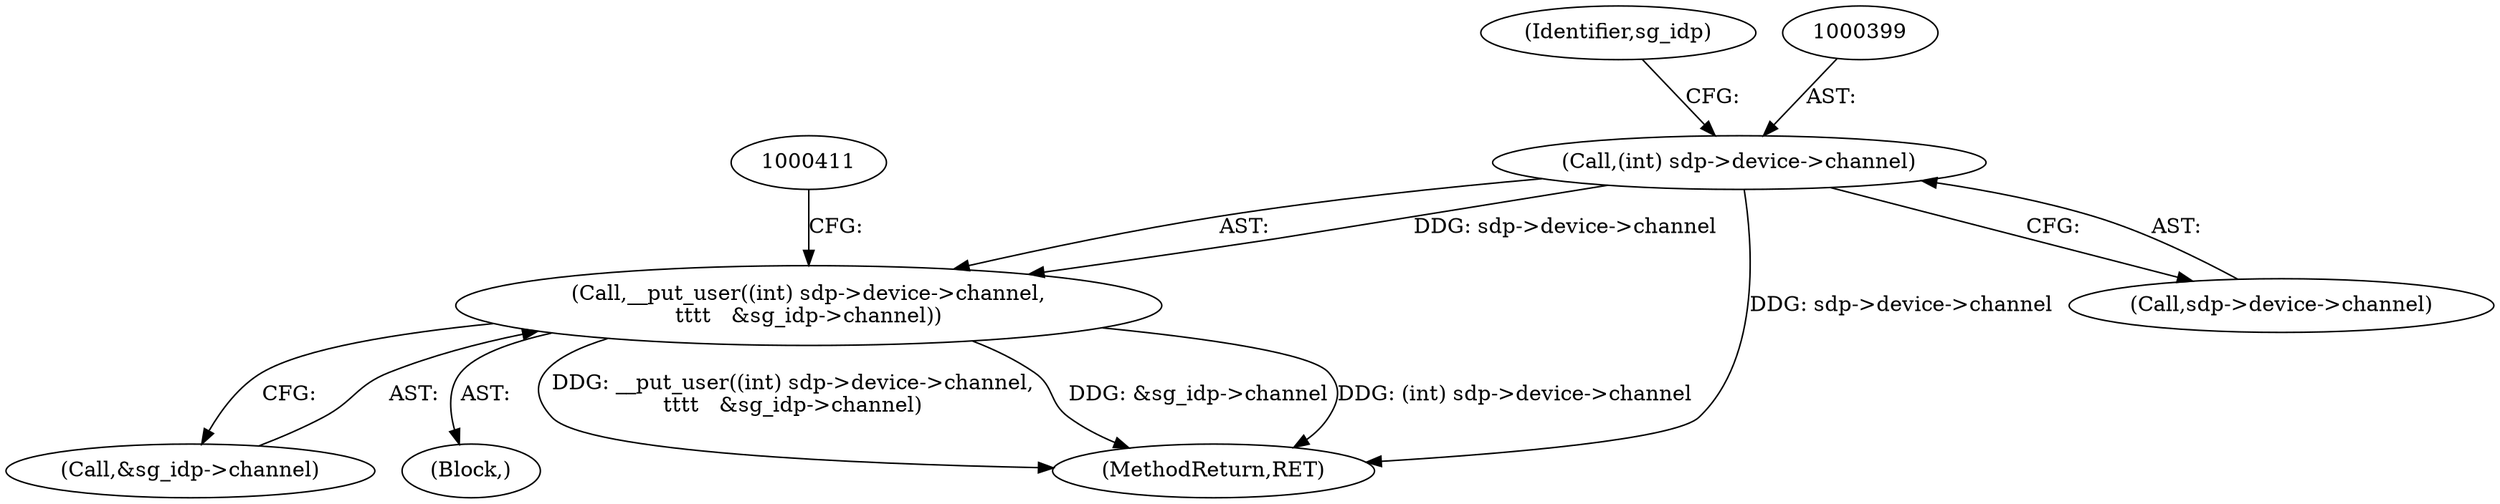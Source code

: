 digraph "0_linux_3e0097499839e0fe3af380410eababe5a47c4cf9_0@pointer" {
"1000397" [label="(Call,__put_user((int) sdp->device->channel,\n\t\t\t\t   &sg_idp->channel))"];
"1000398" [label="(Call,(int) sdp->device->channel)"];
"1000405" [label="(Call,&sg_idp->channel)"];
"1000407" [label="(Identifier,sg_idp)"];
"1000400" [label="(Call,sdp->device->channel)"];
"1000369" [label="(Block,)"];
"1001060" [label="(MethodReturn,RET)"];
"1000397" [label="(Call,__put_user((int) sdp->device->channel,\n\t\t\t\t   &sg_idp->channel))"];
"1000398" [label="(Call,(int) sdp->device->channel)"];
"1000397" -> "1000369"  [label="AST: "];
"1000397" -> "1000405"  [label="CFG: "];
"1000398" -> "1000397"  [label="AST: "];
"1000405" -> "1000397"  [label="AST: "];
"1000411" -> "1000397"  [label="CFG: "];
"1000397" -> "1001060"  [label="DDG: __put_user((int) sdp->device->channel,\n\t\t\t\t   &sg_idp->channel)"];
"1000397" -> "1001060"  [label="DDG: &sg_idp->channel"];
"1000397" -> "1001060"  [label="DDG: (int) sdp->device->channel"];
"1000398" -> "1000397"  [label="DDG: sdp->device->channel"];
"1000398" -> "1000400"  [label="CFG: "];
"1000399" -> "1000398"  [label="AST: "];
"1000400" -> "1000398"  [label="AST: "];
"1000407" -> "1000398"  [label="CFG: "];
"1000398" -> "1001060"  [label="DDG: sdp->device->channel"];
}
